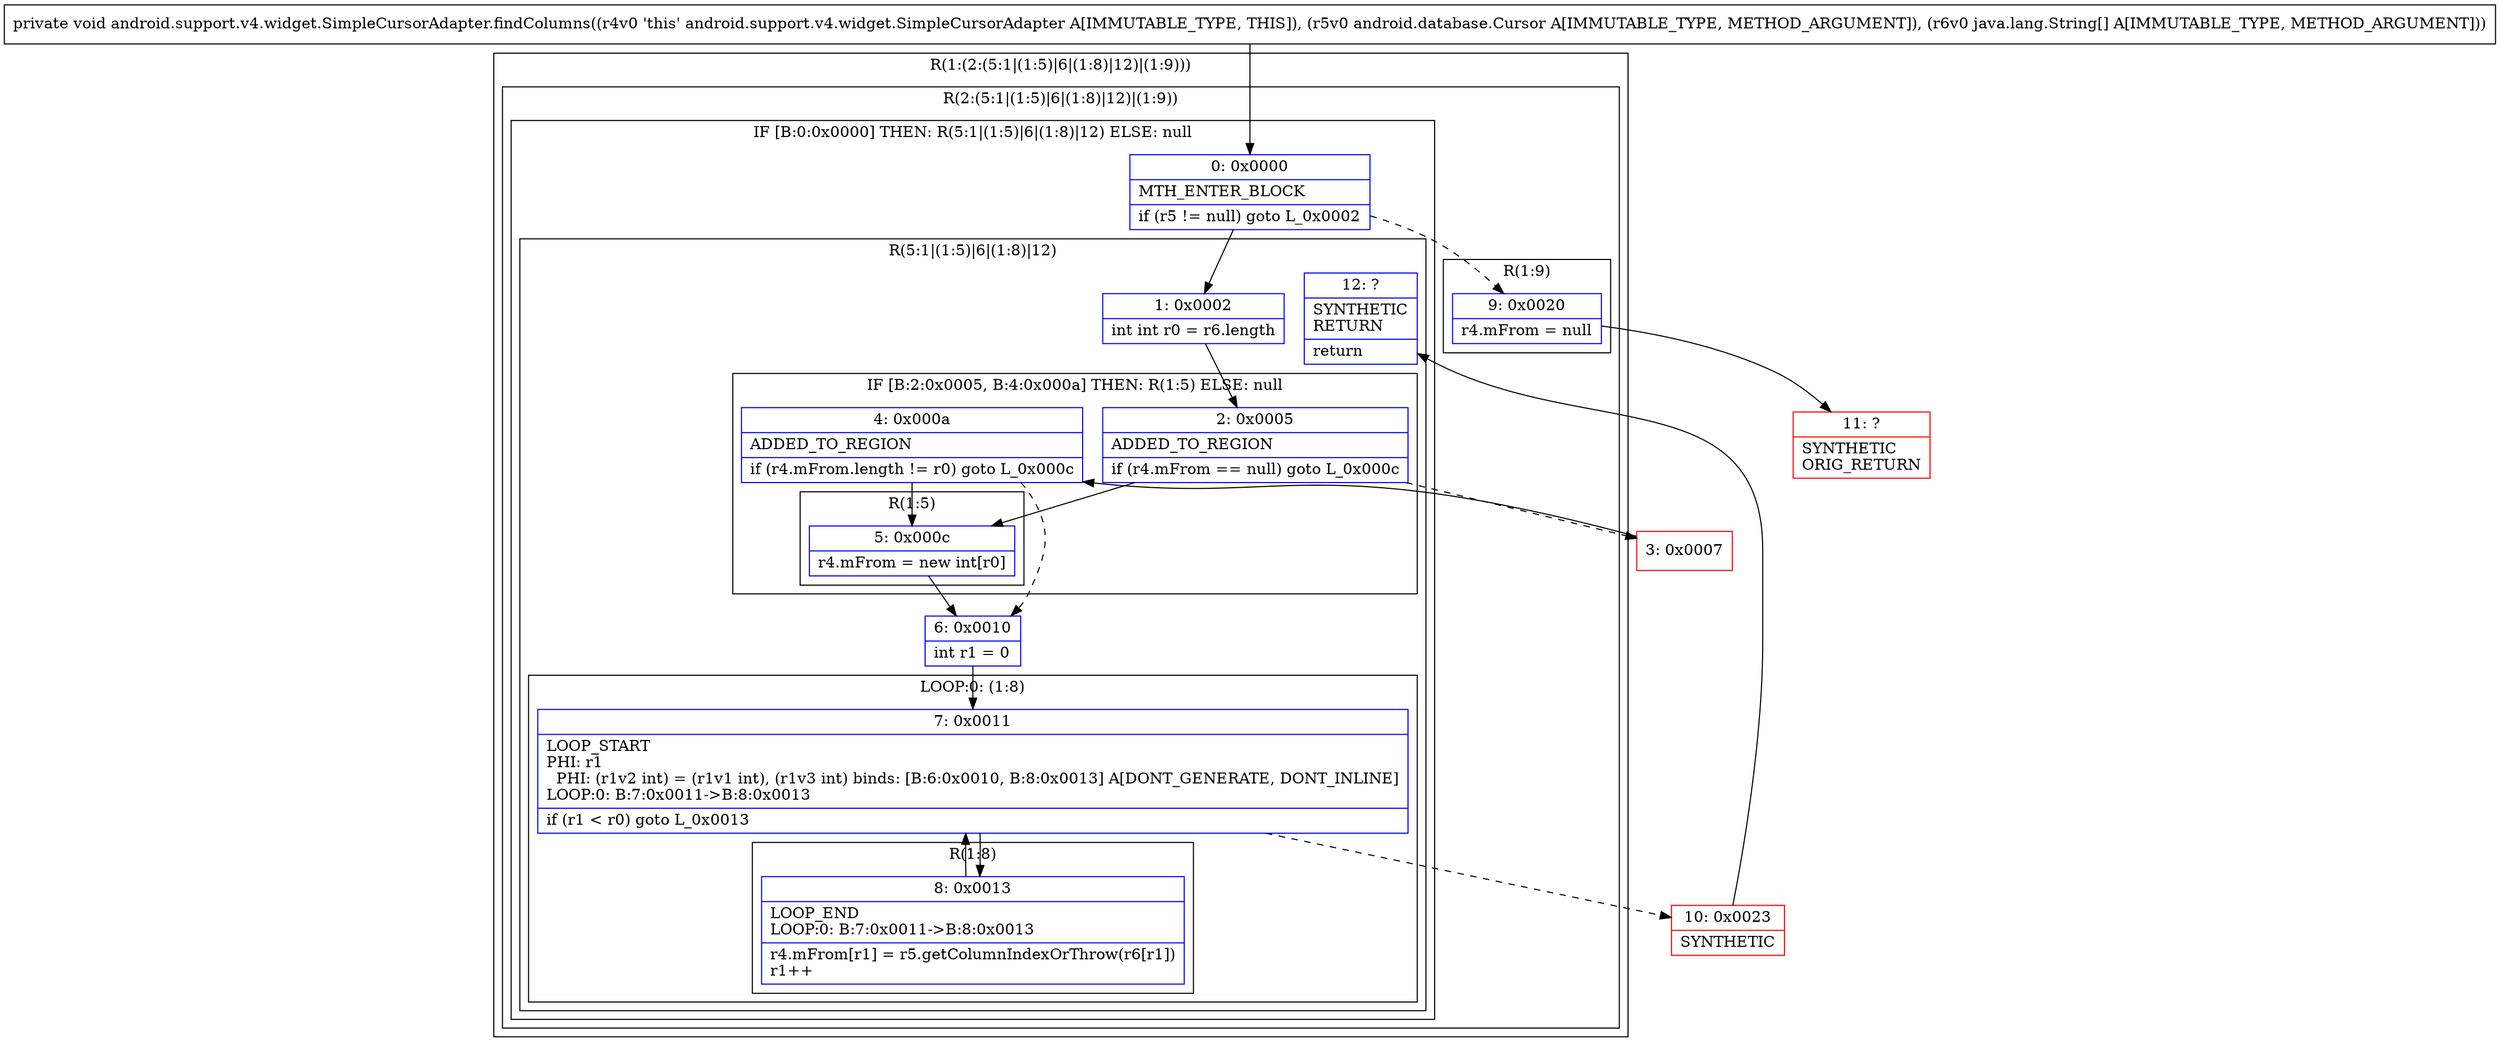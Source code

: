 digraph "CFG forandroid.support.v4.widget.SimpleCursorAdapter.findColumns(Landroid\/database\/Cursor;[Ljava\/lang\/String;)V" {
subgraph cluster_Region_1826468025 {
label = "R(1:(2:(5:1|(1:5)|6|(1:8)|12)|(1:9)))";
node [shape=record,color=blue];
subgraph cluster_Region_1821950128 {
label = "R(2:(5:1|(1:5)|6|(1:8)|12)|(1:9))";
node [shape=record,color=blue];
subgraph cluster_IfRegion_901013762 {
label = "IF [B:0:0x0000] THEN: R(5:1|(1:5)|6|(1:8)|12) ELSE: null";
node [shape=record,color=blue];
Node_0 [shape=record,label="{0\:\ 0x0000|MTH_ENTER_BLOCK\l|if (r5 != null) goto L_0x0002\l}"];
subgraph cluster_Region_2120963130 {
label = "R(5:1|(1:5)|6|(1:8)|12)";
node [shape=record,color=blue];
Node_1 [shape=record,label="{1\:\ 0x0002|int int r0 = r6.length\l}"];
subgraph cluster_IfRegion_374067993 {
label = "IF [B:2:0x0005, B:4:0x000a] THEN: R(1:5) ELSE: null";
node [shape=record,color=blue];
Node_2 [shape=record,label="{2\:\ 0x0005|ADDED_TO_REGION\l|if (r4.mFrom == null) goto L_0x000c\l}"];
Node_4 [shape=record,label="{4\:\ 0x000a|ADDED_TO_REGION\l|if (r4.mFrom.length != r0) goto L_0x000c\l}"];
subgraph cluster_Region_1814308823 {
label = "R(1:5)";
node [shape=record,color=blue];
Node_5 [shape=record,label="{5\:\ 0x000c|r4.mFrom = new int[r0]\l}"];
}
}
Node_6 [shape=record,label="{6\:\ 0x0010|int r1 = 0\l}"];
subgraph cluster_LoopRegion_1678019162 {
label = "LOOP:0: (1:8)";
node [shape=record,color=blue];
Node_7 [shape=record,label="{7\:\ 0x0011|LOOP_START\lPHI: r1 \l  PHI: (r1v2 int) = (r1v1 int), (r1v3 int) binds: [B:6:0x0010, B:8:0x0013] A[DONT_GENERATE, DONT_INLINE]\lLOOP:0: B:7:0x0011\-\>B:8:0x0013\l|if (r1 \< r0) goto L_0x0013\l}"];
subgraph cluster_Region_1089128548 {
label = "R(1:8)";
node [shape=record,color=blue];
Node_8 [shape=record,label="{8\:\ 0x0013|LOOP_END\lLOOP:0: B:7:0x0011\-\>B:8:0x0013\l|r4.mFrom[r1] = r5.getColumnIndexOrThrow(r6[r1])\lr1++\l}"];
}
}
Node_12 [shape=record,label="{12\:\ ?|SYNTHETIC\lRETURN\l|return\l}"];
}
}
subgraph cluster_Region_826151939 {
label = "R(1:9)";
node [shape=record,color=blue];
Node_9 [shape=record,label="{9\:\ 0x0020|r4.mFrom = null\l}"];
}
}
}
Node_3 [shape=record,color=red,label="{3\:\ 0x0007}"];
Node_10 [shape=record,color=red,label="{10\:\ 0x0023|SYNTHETIC\l}"];
Node_11 [shape=record,color=red,label="{11\:\ ?|SYNTHETIC\lORIG_RETURN\l}"];
MethodNode[shape=record,label="{private void android.support.v4.widget.SimpleCursorAdapter.findColumns((r4v0 'this' android.support.v4.widget.SimpleCursorAdapter A[IMMUTABLE_TYPE, THIS]), (r5v0 android.database.Cursor A[IMMUTABLE_TYPE, METHOD_ARGUMENT]), (r6v0 java.lang.String[] A[IMMUTABLE_TYPE, METHOD_ARGUMENT])) }"];
MethodNode -> Node_0;
Node_0 -> Node_1;
Node_0 -> Node_9[style=dashed];
Node_1 -> Node_2;
Node_2 -> Node_3[style=dashed];
Node_2 -> Node_5;
Node_4 -> Node_5;
Node_4 -> Node_6[style=dashed];
Node_5 -> Node_6;
Node_6 -> Node_7;
Node_7 -> Node_8;
Node_7 -> Node_10[style=dashed];
Node_8 -> Node_7;
Node_9 -> Node_11;
Node_3 -> Node_4;
Node_10 -> Node_12;
}

